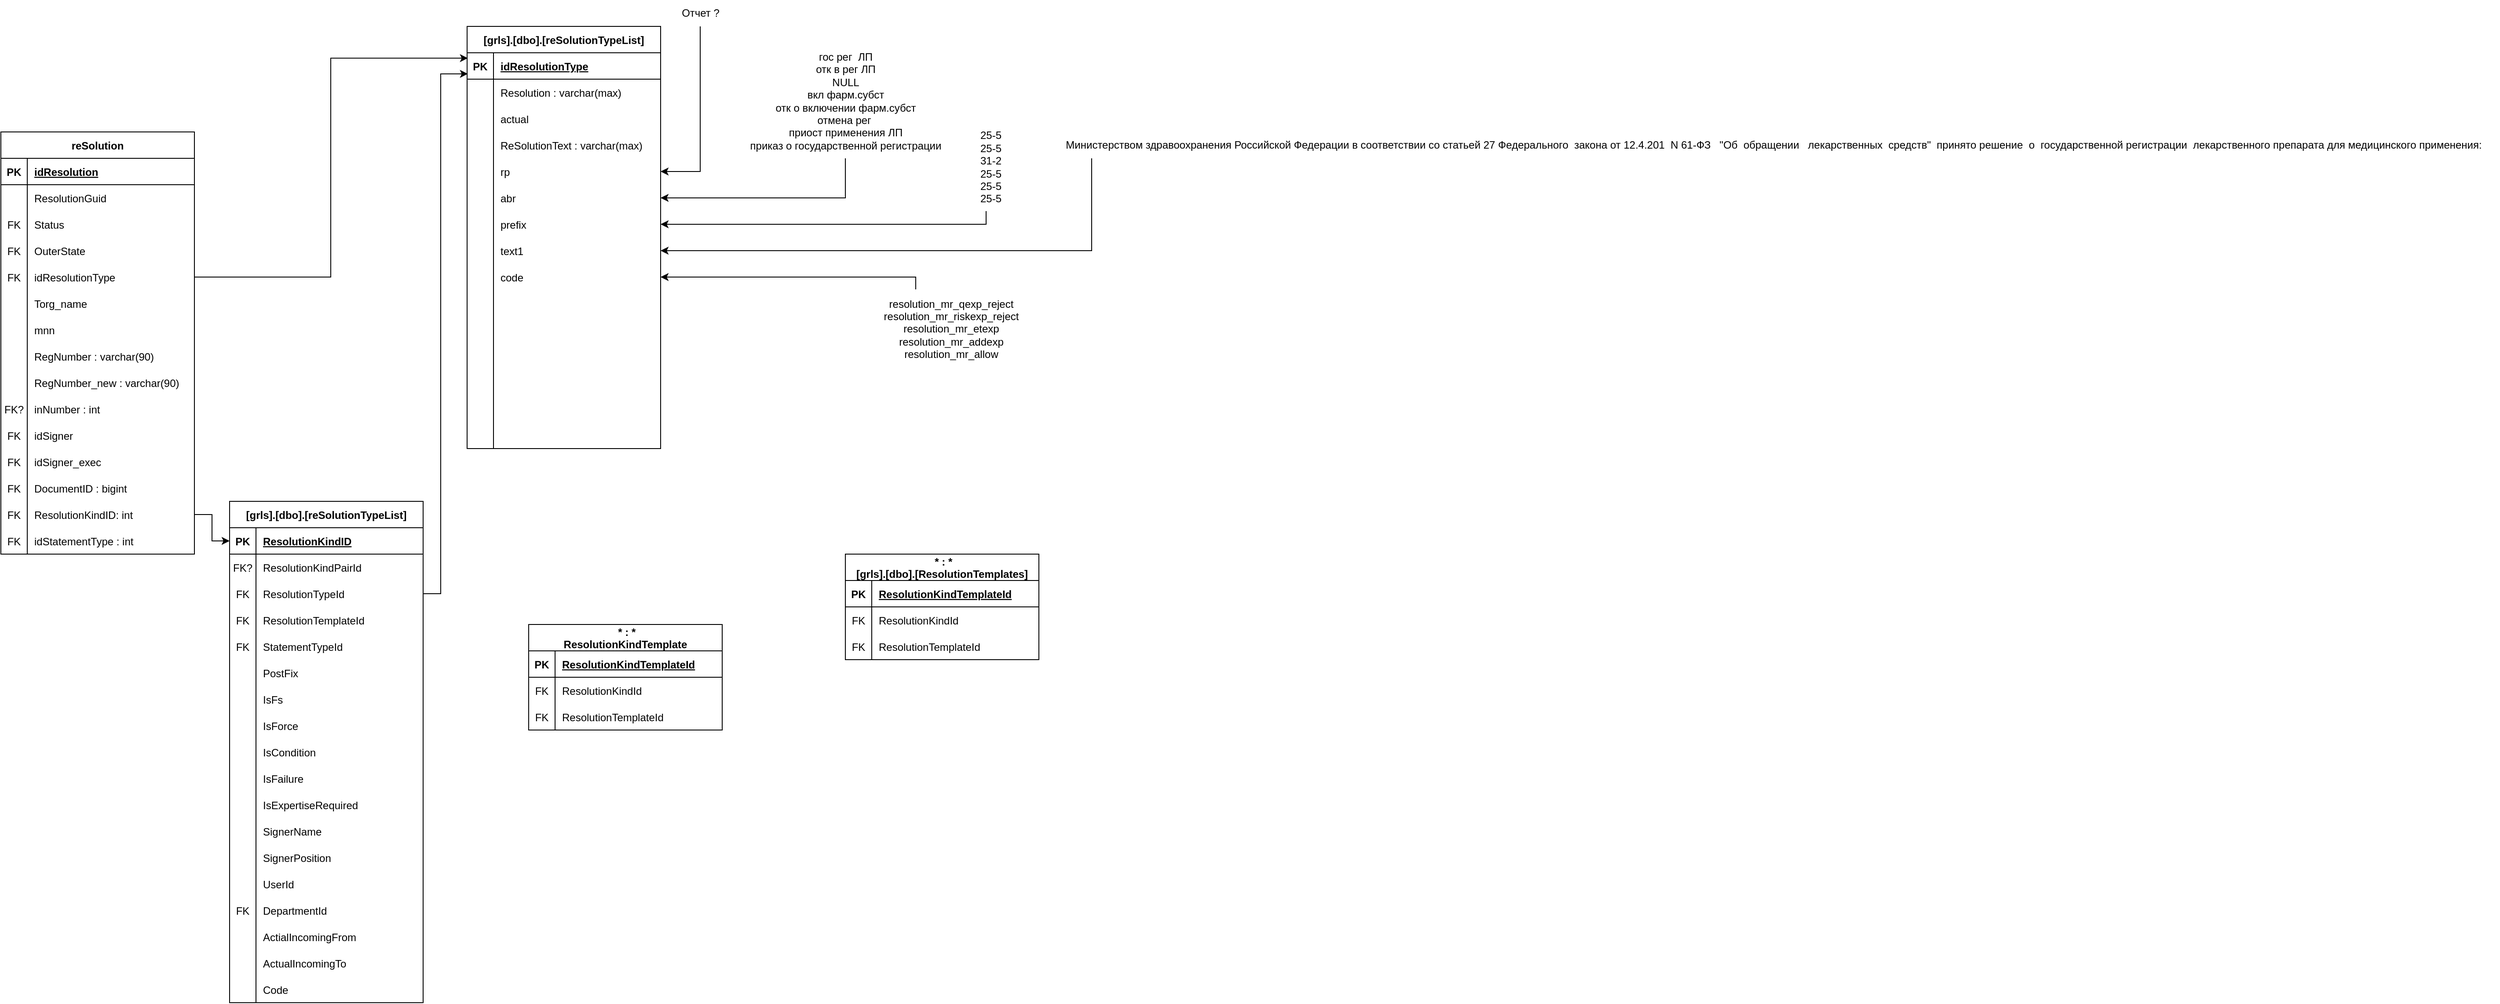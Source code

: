 <mxfile version="20.6.0" type="github">
  <diagram id="jES25nI6x1tEsbas6y1H" name="Страница 1">
    <mxGraphModel dx="599" dy="792" grid="1" gridSize="10" guides="1" tooltips="1" connect="1" arrows="1" fold="1" page="1" pageScale="1" pageWidth="827" pageHeight="1169" math="0" shadow="0">
      <root>
        <mxCell id="0" />
        <mxCell id="1" parent="0" />
        <mxCell id="yxQ8aafldbQSkZm1OKoE-1" value="reSolution" style="shape=table;startSize=30;container=1;collapsible=1;childLayout=tableLayout;fixedRows=1;rowLines=0;fontStyle=1;align=center;resizeLast=1;" vertex="1" parent="1">
          <mxGeometry x="120" y="360" width="220" height="480" as="geometry" />
        </mxCell>
        <mxCell id="yxQ8aafldbQSkZm1OKoE-2" value="" style="shape=tableRow;horizontal=0;startSize=0;swimlaneHead=0;swimlaneBody=0;fillColor=none;collapsible=0;dropTarget=0;points=[[0,0.5],[1,0.5]];portConstraint=eastwest;top=0;left=0;right=0;bottom=1;" vertex="1" parent="yxQ8aafldbQSkZm1OKoE-1">
          <mxGeometry y="30" width="220" height="30" as="geometry" />
        </mxCell>
        <mxCell id="yxQ8aafldbQSkZm1OKoE-3" value="PK" style="shape=partialRectangle;connectable=0;fillColor=none;top=0;left=0;bottom=0;right=0;fontStyle=1;overflow=hidden;" vertex="1" parent="yxQ8aafldbQSkZm1OKoE-2">
          <mxGeometry width="30" height="30" as="geometry">
            <mxRectangle width="30" height="30" as="alternateBounds" />
          </mxGeometry>
        </mxCell>
        <mxCell id="yxQ8aafldbQSkZm1OKoE-4" value="idResolution" style="shape=partialRectangle;connectable=0;fillColor=none;top=0;left=0;bottom=0;right=0;align=left;spacingLeft=6;fontStyle=5;overflow=hidden;" vertex="1" parent="yxQ8aafldbQSkZm1OKoE-2">
          <mxGeometry x="30" width="190" height="30" as="geometry">
            <mxRectangle width="190" height="30" as="alternateBounds" />
          </mxGeometry>
        </mxCell>
        <mxCell id="yxQ8aafldbQSkZm1OKoE-5" value="" style="shape=tableRow;horizontal=0;startSize=0;swimlaneHead=0;swimlaneBody=0;fillColor=none;collapsible=0;dropTarget=0;points=[[0,0.5],[1,0.5]];portConstraint=eastwest;top=0;left=0;right=0;bottom=0;" vertex="1" parent="yxQ8aafldbQSkZm1OKoE-1">
          <mxGeometry y="60" width="220" height="30" as="geometry" />
        </mxCell>
        <mxCell id="yxQ8aafldbQSkZm1OKoE-6" value="" style="shape=partialRectangle;connectable=0;fillColor=none;top=0;left=0;bottom=0;right=0;editable=1;overflow=hidden;" vertex="1" parent="yxQ8aafldbQSkZm1OKoE-5">
          <mxGeometry width="30" height="30" as="geometry">
            <mxRectangle width="30" height="30" as="alternateBounds" />
          </mxGeometry>
        </mxCell>
        <mxCell id="yxQ8aafldbQSkZm1OKoE-7" value="ResolutionGuid" style="shape=partialRectangle;connectable=0;fillColor=none;top=0;left=0;bottom=0;right=0;align=left;spacingLeft=6;overflow=hidden;" vertex="1" parent="yxQ8aafldbQSkZm1OKoE-5">
          <mxGeometry x="30" width="190" height="30" as="geometry">
            <mxRectangle width="190" height="30" as="alternateBounds" />
          </mxGeometry>
        </mxCell>
        <mxCell id="yxQ8aafldbQSkZm1OKoE-8" value="" style="shape=tableRow;horizontal=0;startSize=0;swimlaneHead=0;swimlaneBody=0;fillColor=none;collapsible=0;dropTarget=0;points=[[0,0.5],[1,0.5]];portConstraint=eastwest;top=0;left=0;right=0;bottom=0;" vertex="1" parent="yxQ8aafldbQSkZm1OKoE-1">
          <mxGeometry y="90" width="220" height="30" as="geometry" />
        </mxCell>
        <mxCell id="yxQ8aafldbQSkZm1OKoE-9" value="FK" style="shape=partialRectangle;connectable=0;fillColor=none;top=0;left=0;bottom=0;right=0;editable=1;overflow=hidden;" vertex="1" parent="yxQ8aafldbQSkZm1OKoE-8">
          <mxGeometry width="30" height="30" as="geometry">
            <mxRectangle width="30" height="30" as="alternateBounds" />
          </mxGeometry>
        </mxCell>
        <mxCell id="yxQ8aafldbQSkZm1OKoE-10" value="Status" style="shape=partialRectangle;connectable=0;fillColor=none;top=0;left=0;bottom=0;right=0;align=left;spacingLeft=6;overflow=hidden;" vertex="1" parent="yxQ8aafldbQSkZm1OKoE-8">
          <mxGeometry x="30" width="190" height="30" as="geometry">
            <mxRectangle width="190" height="30" as="alternateBounds" />
          </mxGeometry>
        </mxCell>
        <mxCell id="yxQ8aafldbQSkZm1OKoE-35" value="" style="shape=tableRow;horizontal=0;startSize=0;swimlaneHead=0;swimlaneBody=0;fillColor=none;collapsible=0;dropTarget=0;points=[[0,0.5],[1,0.5]];portConstraint=eastwest;top=0;left=0;right=0;bottom=0;" vertex="1" parent="yxQ8aafldbQSkZm1OKoE-1">
          <mxGeometry y="120" width="220" height="30" as="geometry" />
        </mxCell>
        <mxCell id="yxQ8aafldbQSkZm1OKoE-36" value="FK" style="shape=partialRectangle;connectable=0;fillColor=none;top=0;left=0;bottom=0;right=0;editable=1;overflow=hidden;" vertex="1" parent="yxQ8aafldbQSkZm1OKoE-35">
          <mxGeometry width="30" height="30" as="geometry">
            <mxRectangle width="30" height="30" as="alternateBounds" />
          </mxGeometry>
        </mxCell>
        <mxCell id="yxQ8aafldbQSkZm1OKoE-37" value="OuterState" style="shape=partialRectangle;connectable=0;fillColor=none;top=0;left=0;bottom=0;right=0;align=left;spacingLeft=6;overflow=hidden;" vertex="1" parent="yxQ8aafldbQSkZm1OKoE-35">
          <mxGeometry x="30" width="190" height="30" as="geometry">
            <mxRectangle width="190" height="30" as="alternateBounds" />
          </mxGeometry>
        </mxCell>
        <mxCell id="yxQ8aafldbQSkZm1OKoE-11" value="" style="shape=tableRow;horizontal=0;startSize=0;swimlaneHead=0;swimlaneBody=0;fillColor=none;collapsible=0;dropTarget=0;points=[[0,0.5],[1,0.5]];portConstraint=eastwest;top=0;left=0;right=0;bottom=0;" vertex="1" parent="yxQ8aafldbQSkZm1OKoE-1">
          <mxGeometry y="150" width="220" height="30" as="geometry" />
        </mxCell>
        <mxCell id="yxQ8aafldbQSkZm1OKoE-12" value="FK" style="shape=partialRectangle;connectable=0;fillColor=none;top=0;left=0;bottom=0;right=0;editable=1;overflow=hidden;" vertex="1" parent="yxQ8aafldbQSkZm1OKoE-11">
          <mxGeometry width="30" height="30" as="geometry">
            <mxRectangle width="30" height="30" as="alternateBounds" />
          </mxGeometry>
        </mxCell>
        <mxCell id="yxQ8aafldbQSkZm1OKoE-13" value="idResolutionType" style="shape=partialRectangle;connectable=0;fillColor=none;top=0;left=0;bottom=0;right=0;align=left;spacingLeft=6;overflow=hidden;" vertex="1" parent="yxQ8aafldbQSkZm1OKoE-11">
          <mxGeometry x="30" width="190" height="30" as="geometry">
            <mxRectangle width="190" height="30" as="alternateBounds" />
          </mxGeometry>
        </mxCell>
        <mxCell id="yxQ8aafldbQSkZm1OKoE-29" value="" style="shape=tableRow;horizontal=0;startSize=0;swimlaneHead=0;swimlaneBody=0;fillColor=none;collapsible=0;dropTarget=0;points=[[0,0.5],[1,0.5]];portConstraint=eastwest;top=0;left=0;right=0;bottom=0;" vertex="1" parent="yxQ8aafldbQSkZm1OKoE-1">
          <mxGeometry y="180" width="220" height="30" as="geometry" />
        </mxCell>
        <mxCell id="yxQ8aafldbQSkZm1OKoE-30" value="" style="shape=partialRectangle;connectable=0;fillColor=none;top=0;left=0;bottom=0;right=0;editable=1;overflow=hidden;" vertex="1" parent="yxQ8aafldbQSkZm1OKoE-29">
          <mxGeometry width="30" height="30" as="geometry">
            <mxRectangle width="30" height="30" as="alternateBounds" />
          </mxGeometry>
        </mxCell>
        <mxCell id="yxQ8aafldbQSkZm1OKoE-31" value="Torg_name    " style="shape=partialRectangle;connectable=0;fillColor=none;top=0;left=0;bottom=0;right=0;align=left;spacingLeft=6;overflow=hidden;" vertex="1" parent="yxQ8aafldbQSkZm1OKoE-29">
          <mxGeometry x="30" width="190" height="30" as="geometry">
            <mxRectangle width="190" height="30" as="alternateBounds" />
          </mxGeometry>
        </mxCell>
        <mxCell id="yxQ8aafldbQSkZm1OKoE-32" value="" style="shape=tableRow;horizontal=0;startSize=0;swimlaneHead=0;swimlaneBody=0;fillColor=none;collapsible=0;dropTarget=0;points=[[0,0.5],[1,0.5]];portConstraint=eastwest;top=0;left=0;right=0;bottom=0;" vertex="1" parent="yxQ8aafldbQSkZm1OKoE-1">
          <mxGeometry y="210" width="220" height="30" as="geometry" />
        </mxCell>
        <mxCell id="yxQ8aafldbQSkZm1OKoE-33" value="" style="shape=partialRectangle;connectable=0;fillColor=none;top=0;left=0;bottom=0;right=0;editable=1;overflow=hidden;" vertex="1" parent="yxQ8aafldbQSkZm1OKoE-32">
          <mxGeometry width="30" height="30" as="geometry">
            <mxRectangle width="30" height="30" as="alternateBounds" />
          </mxGeometry>
        </mxCell>
        <mxCell id="yxQ8aafldbQSkZm1OKoE-34" value="mnn" style="shape=partialRectangle;connectable=0;fillColor=none;top=0;left=0;bottom=0;right=0;align=left;spacingLeft=6;overflow=hidden;" vertex="1" parent="yxQ8aafldbQSkZm1OKoE-32">
          <mxGeometry x="30" width="190" height="30" as="geometry">
            <mxRectangle width="190" height="30" as="alternateBounds" />
          </mxGeometry>
        </mxCell>
        <mxCell id="yxQ8aafldbQSkZm1OKoE-20" value="" style="shape=tableRow;horizontal=0;startSize=0;swimlaneHead=0;swimlaneBody=0;fillColor=none;collapsible=0;dropTarget=0;points=[[0,0.5],[1,0.5]];portConstraint=eastwest;top=0;left=0;right=0;bottom=0;" vertex="1" parent="yxQ8aafldbQSkZm1OKoE-1">
          <mxGeometry y="240" width="220" height="30" as="geometry" />
        </mxCell>
        <mxCell id="yxQ8aafldbQSkZm1OKoE-21" value="" style="shape=partialRectangle;connectable=0;fillColor=none;top=0;left=0;bottom=0;right=0;editable=1;overflow=hidden;" vertex="1" parent="yxQ8aafldbQSkZm1OKoE-20">
          <mxGeometry width="30" height="30" as="geometry">
            <mxRectangle width="30" height="30" as="alternateBounds" />
          </mxGeometry>
        </mxCell>
        <mxCell id="yxQ8aafldbQSkZm1OKoE-22" value="RegNumber : varchar(90)" style="shape=partialRectangle;connectable=0;fillColor=none;top=0;left=0;bottom=0;right=0;align=left;spacingLeft=6;overflow=hidden;" vertex="1" parent="yxQ8aafldbQSkZm1OKoE-20">
          <mxGeometry x="30" width="190" height="30" as="geometry">
            <mxRectangle width="190" height="30" as="alternateBounds" />
          </mxGeometry>
        </mxCell>
        <mxCell id="yxQ8aafldbQSkZm1OKoE-41" value="" style="shape=tableRow;horizontal=0;startSize=0;swimlaneHead=0;swimlaneBody=0;fillColor=none;collapsible=0;dropTarget=0;points=[[0,0.5],[1,0.5]];portConstraint=eastwest;top=0;left=0;right=0;bottom=0;" vertex="1" parent="yxQ8aafldbQSkZm1OKoE-1">
          <mxGeometry y="270" width="220" height="30" as="geometry" />
        </mxCell>
        <mxCell id="yxQ8aafldbQSkZm1OKoE-42" value="" style="shape=partialRectangle;connectable=0;fillColor=none;top=0;left=0;bottom=0;right=0;editable=1;overflow=hidden;" vertex="1" parent="yxQ8aafldbQSkZm1OKoE-41">
          <mxGeometry width="30" height="30" as="geometry">
            <mxRectangle width="30" height="30" as="alternateBounds" />
          </mxGeometry>
        </mxCell>
        <mxCell id="yxQ8aafldbQSkZm1OKoE-43" value="RegNumber_new : varchar(90)" style="shape=partialRectangle;connectable=0;fillColor=none;top=0;left=0;bottom=0;right=0;align=left;spacingLeft=6;overflow=hidden;" vertex="1" parent="yxQ8aafldbQSkZm1OKoE-41">
          <mxGeometry x="30" width="190" height="30" as="geometry">
            <mxRectangle width="190" height="30" as="alternateBounds" />
          </mxGeometry>
        </mxCell>
        <mxCell id="yxQ8aafldbQSkZm1OKoE-26" value="" style="shape=tableRow;horizontal=0;startSize=0;swimlaneHead=0;swimlaneBody=0;fillColor=none;collapsible=0;dropTarget=0;points=[[0,0.5],[1,0.5]];portConstraint=eastwest;top=0;left=0;right=0;bottom=0;" vertex="1" parent="yxQ8aafldbQSkZm1OKoE-1">
          <mxGeometry y="300" width="220" height="30" as="geometry" />
        </mxCell>
        <mxCell id="yxQ8aafldbQSkZm1OKoE-27" value="FK?" style="shape=partialRectangle;connectable=0;fillColor=none;top=0;left=0;bottom=0;right=0;editable=1;overflow=hidden;" vertex="1" parent="yxQ8aafldbQSkZm1OKoE-26">
          <mxGeometry width="30" height="30" as="geometry">
            <mxRectangle width="30" height="30" as="alternateBounds" />
          </mxGeometry>
        </mxCell>
        <mxCell id="yxQ8aafldbQSkZm1OKoE-28" value="inNumber : int" style="shape=partialRectangle;connectable=0;fillColor=none;top=0;left=0;bottom=0;right=0;align=left;spacingLeft=6;overflow=hidden;" vertex="1" parent="yxQ8aafldbQSkZm1OKoE-26">
          <mxGeometry x="30" width="190" height="30" as="geometry">
            <mxRectangle width="190" height="30" as="alternateBounds" />
          </mxGeometry>
        </mxCell>
        <mxCell id="yxQ8aafldbQSkZm1OKoE-23" value="" style="shape=tableRow;horizontal=0;startSize=0;swimlaneHead=0;swimlaneBody=0;fillColor=none;collapsible=0;dropTarget=0;points=[[0,0.5],[1,0.5]];portConstraint=eastwest;top=0;left=0;right=0;bottom=0;" vertex="1" parent="yxQ8aafldbQSkZm1OKoE-1">
          <mxGeometry y="330" width="220" height="30" as="geometry" />
        </mxCell>
        <mxCell id="yxQ8aafldbQSkZm1OKoE-24" value="FK" style="shape=partialRectangle;connectable=0;fillColor=none;top=0;left=0;bottom=0;right=0;editable=1;overflow=hidden;" vertex="1" parent="yxQ8aafldbQSkZm1OKoE-23">
          <mxGeometry width="30" height="30" as="geometry">
            <mxRectangle width="30" height="30" as="alternateBounds" />
          </mxGeometry>
        </mxCell>
        <mxCell id="yxQ8aafldbQSkZm1OKoE-25" value="idSigner" style="shape=partialRectangle;connectable=0;fillColor=none;top=0;left=0;bottom=0;right=0;align=left;spacingLeft=6;overflow=hidden;" vertex="1" parent="yxQ8aafldbQSkZm1OKoE-23">
          <mxGeometry x="30" width="190" height="30" as="geometry">
            <mxRectangle width="190" height="30" as="alternateBounds" />
          </mxGeometry>
        </mxCell>
        <mxCell id="yxQ8aafldbQSkZm1OKoE-14" value="" style="shape=tableRow;horizontal=0;startSize=0;swimlaneHead=0;swimlaneBody=0;fillColor=none;collapsible=0;dropTarget=0;points=[[0,0.5],[1,0.5]];portConstraint=eastwest;top=0;left=0;right=0;bottom=0;" vertex="1" parent="yxQ8aafldbQSkZm1OKoE-1">
          <mxGeometry y="360" width="220" height="30" as="geometry" />
        </mxCell>
        <mxCell id="yxQ8aafldbQSkZm1OKoE-15" value="FK" style="shape=partialRectangle;connectable=0;fillColor=none;top=0;left=0;bottom=0;right=0;editable=1;overflow=hidden;" vertex="1" parent="yxQ8aafldbQSkZm1OKoE-14">
          <mxGeometry width="30" height="30" as="geometry">
            <mxRectangle width="30" height="30" as="alternateBounds" />
          </mxGeometry>
        </mxCell>
        <mxCell id="yxQ8aafldbQSkZm1OKoE-16" value="idSigner_exec" style="shape=partialRectangle;connectable=0;fillColor=none;top=0;left=0;bottom=0;right=0;align=left;spacingLeft=6;overflow=hidden;" vertex="1" parent="yxQ8aafldbQSkZm1OKoE-14">
          <mxGeometry x="30" width="190" height="30" as="geometry">
            <mxRectangle width="190" height="30" as="alternateBounds" />
          </mxGeometry>
        </mxCell>
        <mxCell id="yxQ8aafldbQSkZm1OKoE-47" value="" style="shape=tableRow;horizontal=0;startSize=0;swimlaneHead=0;swimlaneBody=0;fillColor=none;collapsible=0;dropTarget=0;points=[[0,0.5],[1,0.5]];portConstraint=eastwest;top=0;left=0;right=0;bottom=0;" vertex="1" parent="yxQ8aafldbQSkZm1OKoE-1">
          <mxGeometry y="390" width="220" height="30" as="geometry" />
        </mxCell>
        <mxCell id="yxQ8aafldbQSkZm1OKoE-48" value="FK" style="shape=partialRectangle;connectable=0;fillColor=none;top=0;left=0;bottom=0;right=0;editable=1;overflow=hidden;" vertex="1" parent="yxQ8aafldbQSkZm1OKoE-47">
          <mxGeometry width="30" height="30" as="geometry">
            <mxRectangle width="30" height="30" as="alternateBounds" />
          </mxGeometry>
        </mxCell>
        <mxCell id="yxQ8aafldbQSkZm1OKoE-49" value="DocumentID : bigint" style="shape=partialRectangle;connectable=0;fillColor=none;top=0;left=0;bottom=0;right=0;align=left;spacingLeft=6;overflow=hidden;" vertex="1" parent="yxQ8aafldbQSkZm1OKoE-47">
          <mxGeometry x="30" width="190" height="30" as="geometry">
            <mxRectangle width="190" height="30" as="alternateBounds" />
          </mxGeometry>
        </mxCell>
        <mxCell id="yxQ8aafldbQSkZm1OKoE-44" value="" style="shape=tableRow;horizontal=0;startSize=0;swimlaneHead=0;swimlaneBody=0;fillColor=none;collapsible=0;dropTarget=0;points=[[0,0.5],[1,0.5]];portConstraint=eastwest;top=0;left=0;right=0;bottom=0;" vertex="1" parent="yxQ8aafldbQSkZm1OKoE-1">
          <mxGeometry y="420" width="220" height="30" as="geometry" />
        </mxCell>
        <mxCell id="yxQ8aafldbQSkZm1OKoE-45" value="FK" style="shape=partialRectangle;connectable=0;fillColor=none;top=0;left=0;bottom=0;right=0;editable=1;overflow=hidden;" vertex="1" parent="yxQ8aafldbQSkZm1OKoE-44">
          <mxGeometry width="30" height="30" as="geometry">
            <mxRectangle width="30" height="30" as="alternateBounds" />
          </mxGeometry>
        </mxCell>
        <mxCell id="yxQ8aafldbQSkZm1OKoE-46" value="ResolutionKindID: int" style="shape=partialRectangle;connectable=0;fillColor=none;top=0;left=0;bottom=0;right=0;align=left;spacingLeft=6;overflow=hidden;" vertex="1" parent="yxQ8aafldbQSkZm1OKoE-44">
          <mxGeometry x="30" width="190" height="30" as="geometry">
            <mxRectangle width="190" height="30" as="alternateBounds" />
          </mxGeometry>
        </mxCell>
        <mxCell id="yxQ8aafldbQSkZm1OKoE-38" value="" style="shape=tableRow;horizontal=0;startSize=0;swimlaneHead=0;swimlaneBody=0;fillColor=none;collapsible=0;dropTarget=0;points=[[0,0.5],[1,0.5]];portConstraint=eastwest;top=0;left=0;right=0;bottom=0;" vertex="1" parent="yxQ8aafldbQSkZm1OKoE-1">
          <mxGeometry y="450" width="220" height="30" as="geometry" />
        </mxCell>
        <mxCell id="yxQ8aafldbQSkZm1OKoE-39" value="FK" style="shape=partialRectangle;connectable=0;fillColor=none;top=0;left=0;bottom=0;right=0;editable=1;overflow=hidden;" vertex="1" parent="yxQ8aafldbQSkZm1OKoE-38">
          <mxGeometry width="30" height="30" as="geometry">
            <mxRectangle width="30" height="30" as="alternateBounds" />
          </mxGeometry>
        </mxCell>
        <mxCell id="yxQ8aafldbQSkZm1OKoE-40" value="idStatementType : int" style="shape=partialRectangle;connectable=0;fillColor=none;top=0;left=0;bottom=0;right=0;align=left;spacingLeft=6;overflow=hidden;" vertex="1" parent="yxQ8aafldbQSkZm1OKoE-38">
          <mxGeometry x="30" width="190" height="30" as="geometry">
            <mxRectangle width="190" height="30" as="alternateBounds" />
          </mxGeometry>
        </mxCell>
        <mxCell id="yxQ8aafldbQSkZm1OKoE-50" value="[grls].[dbo].[reSolutionTypeList]" style="shape=table;startSize=30;container=1;collapsible=1;childLayout=tableLayout;fixedRows=1;rowLines=0;fontStyle=1;align=center;resizeLast=1;" vertex="1" parent="1">
          <mxGeometry x="650" y="240" width="220" height="480" as="geometry" />
        </mxCell>
        <mxCell id="yxQ8aafldbQSkZm1OKoE-51" value="" style="shape=tableRow;horizontal=0;startSize=0;swimlaneHead=0;swimlaneBody=0;fillColor=none;collapsible=0;dropTarget=0;points=[[0,0.5],[1,0.5]];portConstraint=eastwest;top=0;left=0;right=0;bottom=1;" vertex="1" parent="yxQ8aafldbQSkZm1OKoE-50">
          <mxGeometry y="30" width="220" height="30" as="geometry" />
        </mxCell>
        <mxCell id="yxQ8aafldbQSkZm1OKoE-52" value="PK" style="shape=partialRectangle;connectable=0;fillColor=none;top=0;left=0;bottom=0;right=0;fontStyle=1;overflow=hidden;" vertex="1" parent="yxQ8aafldbQSkZm1OKoE-51">
          <mxGeometry width="30" height="30" as="geometry">
            <mxRectangle width="30" height="30" as="alternateBounds" />
          </mxGeometry>
        </mxCell>
        <mxCell id="yxQ8aafldbQSkZm1OKoE-53" value="idResolutionType" style="shape=partialRectangle;connectable=0;fillColor=none;top=0;left=0;bottom=0;right=0;align=left;spacingLeft=6;fontStyle=5;overflow=hidden;" vertex="1" parent="yxQ8aafldbQSkZm1OKoE-51">
          <mxGeometry x="30" width="190" height="30" as="geometry">
            <mxRectangle width="190" height="30" as="alternateBounds" />
          </mxGeometry>
        </mxCell>
        <mxCell id="yxQ8aafldbQSkZm1OKoE-54" value="" style="shape=tableRow;horizontal=0;startSize=0;swimlaneHead=0;swimlaneBody=0;fillColor=none;collapsible=0;dropTarget=0;points=[[0,0.5],[1,0.5]];portConstraint=eastwest;top=0;left=0;right=0;bottom=0;" vertex="1" parent="yxQ8aafldbQSkZm1OKoE-50">
          <mxGeometry y="60" width="220" height="30" as="geometry" />
        </mxCell>
        <mxCell id="yxQ8aafldbQSkZm1OKoE-55" value="" style="shape=partialRectangle;connectable=0;fillColor=none;top=0;left=0;bottom=0;right=0;editable=1;overflow=hidden;" vertex="1" parent="yxQ8aafldbQSkZm1OKoE-54">
          <mxGeometry width="30" height="30" as="geometry">
            <mxRectangle width="30" height="30" as="alternateBounds" />
          </mxGeometry>
        </mxCell>
        <mxCell id="yxQ8aafldbQSkZm1OKoE-56" value="Resolution : varchar(max)" style="shape=partialRectangle;connectable=0;fillColor=none;top=0;left=0;bottom=0;right=0;align=left;spacingLeft=6;overflow=hidden;" vertex="1" parent="yxQ8aafldbQSkZm1OKoE-54">
          <mxGeometry x="30" width="190" height="30" as="geometry">
            <mxRectangle width="190" height="30" as="alternateBounds" />
          </mxGeometry>
        </mxCell>
        <mxCell id="yxQ8aafldbQSkZm1OKoE-66" value="" style="shape=tableRow;horizontal=0;startSize=0;swimlaneHead=0;swimlaneBody=0;fillColor=none;collapsible=0;dropTarget=0;points=[[0,0.5],[1,0.5]];portConstraint=eastwest;top=0;left=0;right=0;bottom=0;" vertex="1" parent="yxQ8aafldbQSkZm1OKoE-50">
          <mxGeometry y="90" width="220" height="30" as="geometry" />
        </mxCell>
        <mxCell id="yxQ8aafldbQSkZm1OKoE-67" value="" style="shape=partialRectangle;connectable=0;fillColor=none;top=0;left=0;bottom=0;right=0;editable=1;overflow=hidden;" vertex="1" parent="yxQ8aafldbQSkZm1OKoE-66">
          <mxGeometry width="30" height="30" as="geometry">
            <mxRectangle width="30" height="30" as="alternateBounds" />
          </mxGeometry>
        </mxCell>
        <mxCell id="yxQ8aafldbQSkZm1OKoE-68" value="actual" style="shape=partialRectangle;connectable=0;fillColor=none;top=0;left=0;bottom=0;right=0;align=left;spacingLeft=6;overflow=hidden;" vertex="1" parent="yxQ8aafldbQSkZm1OKoE-66">
          <mxGeometry x="30" width="190" height="30" as="geometry">
            <mxRectangle width="190" height="30" as="alternateBounds" />
          </mxGeometry>
        </mxCell>
        <mxCell id="yxQ8aafldbQSkZm1OKoE-69" value="" style="shape=tableRow;horizontal=0;startSize=0;swimlaneHead=0;swimlaneBody=0;fillColor=none;collapsible=0;dropTarget=0;points=[[0,0.5],[1,0.5]];portConstraint=eastwest;top=0;left=0;right=0;bottom=0;" vertex="1" parent="yxQ8aafldbQSkZm1OKoE-50">
          <mxGeometry y="120" width="220" height="30" as="geometry" />
        </mxCell>
        <mxCell id="yxQ8aafldbQSkZm1OKoE-70" value="" style="shape=partialRectangle;connectable=0;fillColor=none;top=0;left=0;bottom=0;right=0;editable=1;overflow=hidden;" vertex="1" parent="yxQ8aafldbQSkZm1OKoE-69">
          <mxGeometry width="30" height="30" as="geometry">
            <mxRectangle width="30" height="30" as="alternateBounds" />
          </mxGeometry>
        </mxCell>
        <mxCell id="yxQ8aafldbQSkZm1OKoE-71" value="ReSolutionText : varchar(max)" style="shape=partialRectangle;connectable=0;fillColor=none;top=0;left=0;bottom=0;right=0;align=left;spacingLeft=6;overflow=hidden;" vertex="1" parent="yxQ8aafldbQSkZm1OKoE-69">
          <mxGeometry x="30" width="190" height="30" as="geometry">
            <mxRectangle width="190" height="30" as="alternateBounds" />
          </mxGeometry>
        </mxCell>
        <mxCell id="yxQ8aafldbQSkZm1OKoE-57" value="" style="shape=tableRow;horizontal=0;startSize=0;swimlaneHead=0;swimlaneBody=0;fillColor=none;collapsible=0;dropTarget=0;points=[[0,0.5],[1,0.5]];portConstraint=eastwest;top=0;left=0;right=0;bottom=0;" vertex="1" parent="yxQ8aafldbQSkZm1OKoE-50">
          <mxGeometry y="150" width="220" height="30" as="geometry" />
        </mxCell>
        <mxCell id="yxQ8aafldbQSkZm1OKoE-58" value="" style="shape=partialRectangle;connectable=0;fillColor=none;top=0;left=0;bottom=0;right=0;editable=1;overflow=hidden;" vertex="1" parent="yxQ8aafldbQSkZm1OKoE-57">
          <mxGeometry width="30" height="30" as="geometry">
            <mxRectangle width="30" height="30" as="alternateBounds" />
          </mxGeometry>
        </mxCell>
        <mxCell id="yxQ8aafldbQSkZm1OKoE-59" value="rp" style="shape=partialRectangle;connectable=0;fillColor=none;top=0;left=0;bottom=0;right=0;align=left;spacingLeft=6;overflow=hidden;" vertex="1" parent="yxQ8aafldbQSkZm1OKoE-57">
          <mxGeometry x="30" width="190" height="30" as="geometry">
            <mxRectangle width="190" height="30" as="alternateBounds" />
          </mxGeometry>
        </mxCell>
        <mxCell id="yxQ8aafldbQSkZm1OKoE-60" value="" style="shape=tableRow;horizontal=0;startSize=0;swimlaneHead=0;swimlaneBody=0;fillColor=none;collapsible=0;dropTarget=0;points=[[0,0.5],[1,0.5]];portConstraint=eastwest;top=0;left=0;right=0;bottom=0;" vertex="1" parent="yxQ8aafldbQSkZm1OKoE-50">
          <mxGeometry y="180" width="220" height="30" as="geometry" />
        </mxCell>
        <mxCell id="yxQ8aafldbQSkZm1OKoE-61" value="" style="shape=partialRectangle;connectable=0;fillColor=none;top=0;left=0;bottom=0;right=0;editable=1;overflow=hidden;" vertex="1" parent="yxQ8aafldbQSkZm1OKoE-60">
          <mxGeometry width="30" height="30" as="geometry">
            <mxRectangle width="30" height="30" as="alternateBounds" />
          </mxGeometry>
        </mxCell>
        <mxCell id="yxQ8aafldbQSkZm1OKoE-62" value="abr" style="shape=partialRectangle;connectable=0;fillColor=none;top=0;left=0;bottom=0;right=0;align=left;spacingLeft=6;overflow=hidden;" vertex="1" parent="yxQ8aafldbQSkZm1OKoE-60">
          <mxGeometry x="30" width="190" height="30" as="geometry">
            <mxRectangle width="190" height="30" as="alternateBounds" />
          </mxGeometry>
        </mxCell>
        <mxCell id="yxQ8aafldbQSkZm1OKoE-63" value="" style="shape=tableRow;horizontal=0;startSize=0;swimlaneHead=0;swimlaneBody=0;fillColor=none;collapsible=0;dropTarget=0;points=[[0,0.5],[1,0.5]];portConstraint=eastwest;top=0;left=0;right=0;bottom=0;" vertex="1" parent="yxQ8aafldbQSkZm1OKoE-50">
          <mxGeometry y="210" width="220" height="30" as="geometry" />
        </mxCell>
        <mxCell id="yxQ8aafldbQSkZm1OKoE-64" value="" style="shape=partialRectangle;connectable=0;fillColor=none;top=0;left=0;bottom=0;right=0;editable=1;overflow=hidden;" vertex="1" parent="yxQ8aafldbQSkZm1OKoE-63">
          <mxGeometry width="30" height="30" as="geometry">
            <mxRectangle width="30" height="30" as="alternateBounds" />
          </mxGeometry>
        </mxCell>
        <mxCell id="yxQ8aafldbQSkZm1OKoE-65" value="prefix" style="shape=partialRectangle;connectable=0;fillColor=none;top=0;left=0;bottom=0;right=0;align=left;spacingLeft=6;overflow=hidden;" vertex="1" parent="yxQ8aafldbQSkZm1OKoE-63">
          <mxGeometry x="30" width="190" height="30" as="geometry">
            <mxRectangle width="190" height="30" as="alternateBounds" />
          </mxGeometry>
        </mxCell>
        <mxCell id="yxQ8aafldbQSkZm1OKoE-72" value="" style="shape=tableRow;horizontal=0;startSize=0;swimlaneHead=0;swimlaneBody=0;fillColor=none;collapsible=0;dropTarget=0;points=[[0,0.5],[1,0.5]];portConstraint=eastwest;top=0;left=0;right=0;bottom=0;" vertex="1" parent="yxQ8aafldbQSkZm1OKoE-50">
          <mxGeometry y="240" width="220" height="30" as="geometry" />
        </mxCell>
        <mxCell id="yxQ8aafldbQSkZm1OKoE-73" value="" style="shape=partialRectangle;connectable=0;fillColor=none;top=0;left=0;bottom=0;right=0;editable=1;overflow=hidden;" vertex="1" parent="yxQ8aafldbQSkZm1OKoE-72">
          <mxGeometry width="30" height="30" as="geometry">
            <mxRectangle width="30" height="30" as="alternateBounds" />
          </mxGeometry>
        </mxCell>
        <mxCell id="yxQ8aafldbQSkZm1OKoE-74" value="text1" style="shape=partialRectangle;connectable=0;fillColor=none;top=0;left=0;bottom=0;right=0;align=left;spacingLeft=6;overflow=hidden;" vertex="1" parent="yxQ8aafldbQSkZm1OKoE-72">
          <mxGeometry x="30" width="190" height="30" as="geometry">
            <mxRectangle width="190" height="30" as="alternateBounds" />
          </mxGeometry>
        </mxCell>
        <mxCell id="yxQ8aafldbQSkZm1OKoE-75" value="" style="shape=tableRow;horizontal=0;startSize=0;swimlaneHead=0;swimlaneBody=0;fillColor=none;collapsible=0;dropTarget=0;points=[[0,0.5],[1,0.5]];portConstraint=eastwest;top=0;left=0;right=0;bottom=0;" vertex="1" parent="yxQ8aafldbQSkZm1OKoE-50">
          <mxGeometry y="270" width="220" height="30" as="geometry" />
        </mxCell>
        <mxCell id="yxQ8aafldbQSkZm1OKoE-76" value="" style="shape=partialRectangle;connectable=0;fillColor=none;top=0;left=0;bottom=0;right=0;editable=1;overflow=hidden;" vertex="1" parent="yxQ8aafldbQSkZm1OKoE-75">
          <mxGeometry width="30" height="30" as="geometry">
            <mxRectangle width="30" height="30" as="alternateBounds" />
          </mxGeometry>
        </mxCell>
        <mxCell id="yxQ8aafldbQSkZm1OKoE-77" value="code" style="shape=partialRectangle;connectable=0;fillColor=none;top=0;left=0;bottom=0;right=0;align=left;spacingLeft=6;overflow=hidden;" vertex="1" parent="yxQ8aafldbQSkZm1OKoE-75">
          <mxGeometry x="30" width="190" height="30" as="geometry">
            <mxRectangle width="190" height="30" as="alternateBounds" />
          </mxGeometry>
        </mxCell>
        <mxCell id="yxQ8aafldbQSkZm1OKoE-78" value="" style="shape=tableRow;horizontal=0;startSize=0;swimlaneHead=0;swimlaneBody=0;fillColor=none;collapsible=0;dropTarget=0;points=[[0,0.5],[1,0.5]];portConstraint=eastwest;top=0;left=0;right=0;bottom=0;" vertex="1" parent="yxQ8aafldbQSkZm1OKoE-50">
          <mxGeometry y="300" width="220" height="30" as="geometry" />
        </mxCell>
        <mxCell id="yxQ8aafldbQSkZm1OKoE-79" value="" style="shape=partialRectangle;connectable=0;fillColor=none;top=0;left=0;bottom=0;right=0;editable=1;overflow=hidden;" vertex="1" parent="yxQ8aafldbQSkZm1OKoE-78">
          <mxGeometry width="30" height="30" as="geometry">
            <mxRectangle width="30" height="30" as="alternateBounds" />
          </mxGeometry>
        </mxCell>
        <mxCell id="yxQ8aafldbQSkZm1OKoE-80" value="" style="shape=partialRectangle;connectable=0;fillColor=none;top=0;left=0;bottom=0;right=0;align=left;spacingLeft=6;overflow=hidden;" vertex="1" parent="yxQ8aafldbQSkZm1OKoE-78">
          <mxGeometry x="30" width="190" height="30" as="geometry">
            <mxRectangle width="190" height="30" as="alternateBounds" />
          </mxGeometry>
        </mxCell>
        <mxCell id="yxQ8aafldbQSkZm1OKoE-81" value="" style="shape=tableRow;horizontal=0;startSize=0;swimlaneHead=0;swimlaneBody=0;fillColor=none;collapsible=0;dropTarget=0;points=[[0,0.5],[1,0.5]];portConstraint=eastwest;top=0;left=0;right=0;bottom=0;" vertex="1" parent="yxQ8aafldbQSkZm1OKoE-50">
          <mxGeometry y="330" width="220" height="30" as="geometry" />
        </mxCell>
        <mxCell id="yxQ8aafldbQSkZm1OKoE-82" value="" style="shape=partialRectangle;connectable=0;fillColor=none;top=0;left=0;bottom=0;right=0;editable=1;overflow=hidden;" vertex="1" parent="yxQ8aafldbQSkZm1OKoE-81">
          <mxGeometry width="30" height="30" as="geometry">
            <mxRectangle width="30" height="30" as="alternateBounds" />
          </mxGeometry>
        </mxCell>
        <mxCell id="yxQ8aafldbQSkZm1OKoE-83" value="" style="shape=partialRectangle;connectable=0;fillColor=none;top=0;left=0;bottom=0;right=0;align=left;spacingLeft=6;overflow=hidden;" vertex="1" parent="yxQ8aafldbQSkZm1OKoE-81">
          <mxGeometry x="30" width="190" height="30" as="geometry">
            <mxRectangle width="190" height="30" as="alternateBounds" />
          </mxGeometry>
        </mxCell>
        <mxCell id="yxQ8aafldbQSkZm1OKoE-84" value="" style="shape=tableRow;horizontal=0;startSize=0;swimlaneHead=0;swimlaneBody=0;fillColor=none;collapsible=0;dropTarget=0;points=[[0,0.5],[1,0.5]];portConstraint=eastwest;top=0;left=0;right=0;bottom=0;" vertex="1" parent="yxQ8aafldbQSkZm1OKoE-50">
          <mxGeometry y="360" width="220" height="30" as="geometry" />
        </mxCell>
        <mxCell id="yxQ8aafldbQSkZm1OKoE-85" value="" style="shape=partialRectangle;connectable=0;fillColor=none;top=0;left=0;bottom=0;right=0;editable=1;overflow=hidden;" vertex="1" parent="yxQ8aafldbQSkZm1OKoE-84">
          <mxGeometry width="30" height="30" as="geometry">
            <mxRectangle width="30" height="30" as="alternateBounds" />
          </mxGeometry>
        </mxCell>
        <mxCell id="yxQ8aafldbQSkZm1OKoE-86" value="" style="shape=partialRectangle;connectable=0;fillColor=none;top=0;left=0;bottom=0;right=0;align=left;spacingLeft=6;overflow=hidden;" vertex="1" parent="yxQ8aafldbQSkZm1OKoE-84">
          <mxGeometry x="30" width="190" height="30" as="geometry">
            <mxRectangle width="190" height="30" as="alternateBounds" />
          </mxGeometry>
        </mxCell>
        <mxCell id="yxQ8aafldbQSkZm1OKoE-87" value="" style="shape=tableRow;horizontal=0;startSize=0;swimlaneHead=0;swimlaneBody=0;fillColor=none;collapsible=0;dropTarget=0;points=[[0,0.5],[1,0.5]];portConstraint=eastwest;top=0;left=0;right=0;bottom=0;" vertex="1" parent="yxQ8aafldbQSkZm1OKoE-50">
          <mxGeometry y="390" width="220" height="30" as="geometry" />
        </mxCell>
        <mxCell id="yxQ8aafldbQSkZm1OKoE-88" value="" style="shape=partialRectangle;connectable=0;fillColor=none;top=0;left=0;bottom=0;right=0;editable=1;overflow=hidden;" vertex="1" parent="yxQ8aafldbQSkZm1OKoE-87">
          <mxGeometry width="30" height="30" as="geometry">
            <mxRectangle width="30" height="30" as="alternateBounds" />
          </mxGeometry>
        </mxCell>
        <mxCell id="yxQ8aafldbQSkZm1OKoE-89" value="" style="shape=partialRectangle;connectable=0;fillColor=none;top=0;left=0;bottom=0;right=0;align=left;spacingLeft=6;overflow=hidden;" vertex="1" parent="yxQ8aafldbQSkZm1OKoE-87">
          <mxGeometry x="30" width="190" height="30" as="geometry">
            <mxRectangle width="190" height="30" as="alternateBounds" />
          </mxGeometry>
        </mxCell>
        <mxCell id="yxQ8aafldbQSkZm1OKoE-90" value="" style="shape=tableRow;horizontal=0;startSize=0;swimlaneHead=0;swimlaneBody=0;fillColor=none;collapsible=0;dropTarget=0;points=[[0,0.5],[1,0.5]];portConstraint=eastwest;top=0;left=0;right=0;bottom=0;" vertex="1" parent="yxQ8aafldbQSkZm1OKoE-50">
          <mxGeometry y="420" width="220" height="30" as="geometry" />
        </mxCell>
        <mxCell id="yxQ8aafldbQSkZm1OKoE-91" value="" style="shape=partialRectangle;connectable=0;fillColor=none;top=0;left=0;bottom=0;right=0;editable=1;overflow=hidden;" vertex="1" parent="yxQ8aafldbQSkZm1OKoE-90">
          <mxGeometry width="30" height="30" as="geometry">
            <mxRectangle width="30" height="30" as="alternateBounds" />
          </mxGeometry>
        </mxCell>
        <mxCell id="yxQ8aafldbQSkZm1OKoE-92" value="" style="shape=partialRectangle;connectable=0;fillColor=none;top=0;left=0;bottom=0;right=0;align=left;spacingLeft=6;overflow=hidden;" vertex="1" parent="yxQ8aafldbQSkZm1OKoE-90">
          <mxGeometry x="30" width="190" height="30" as="geometry">
            <mxRectangle width="190" height="30" as="alternateBounds" />
          </mxGeometry>
        </mxCell>
        <mxCell id="yxQ8aafldbQSkZm1OKoE-93" value="" style="shape=tableRow;horizontal=0;startSize=0;swimlaneHead=0;swimlaneBody=0;fillColor=none;collapsible=0;dropTarget=0;points=[[0,0.5],[1,0.5]];portConstraint=eastwest;top=0;left=0;right=0;bottom=0;" vertex="1" parent="yxQ8aafldbQSkZm1OKoE-50">
          <mxGeometry y="450" width="220" height="30" as="geometry" />
        </mxCell>
        <mxCell id="yxQ8aafldbQSkZm1OKoE-94" value="" style="shape=partialRectangle;connectable=0;fillColor=none;top=0;left=0;bottom=0;right=0;editable=1;overflow=hidden;" vertex="1" parent="yxQ8aafldbQSkZm1OKoE-93">
          <mxGeometry width="30" height="30" as="geometry">
            <mxRectangle width="30" height="30" as="alternateBounds" />
          </mxGeometry>
        </mxCell>
        <mxCell id="yxQ8aafldbQSkZm1OKoE-95" value="" style="shape=partialRectangle;connectable=0;fillColor=none;top=0;left=0;bottom=0;right=0;align=left;spacingLeft=6;overflow=hidden;" vertex="1" parent="yxQ8aafldbQSkZm1OKoE-93">
          <mxGeometry x="30" width="190" height="30" as="geometry">
            <mxRectangle width="190" height="30" as="alternateBounds" />
          </mxGeometry>
        </mxCell>
        <mxCell id="yxQ8aafldbQSkZm1OKoE-99" style="edgeStyle=orthogonalEdgeStyle;rounded=0;orthogonalLoop=1;jettySize=auto;html=1;entryX=0.004;entryY=0.203;entryDx=0;entryDy=0;entryPerimeter=0;" edge="1" parent="1" source="yxQ8aafldbQSkZm1OKoE-11" target="yxQ8aafldbQSkZm1OKoE-51">
          <mxGeometry relative="1" as="geometry" />
        </mxCell>
        <mxCell id="yxQ8aafldbQSkZm1OKoE-100" value="[grls].[dbo].[reSolutionTypeList]" style="shape=table;startSize=30;container=1;collapsible=1;childLayout=tableLayout;fixedRows=1;rowLines=0;fontStyle=1;align=center;resizeLast=1;" vertex="1" parent="1">
          <mxGeometry x="380" y="780" width="220" height="570" as="geometry" />
        </mxCell>
        <mxCell id="yxQ8aafldbQSkZm1OKoE-101" value="" style="shape=tableRow;horizontal=0;startSize=0;swimlaneHead=0;swimlaneBody=0;fillColor=none;collapsible=0;dropTarget=0;points=[[0,0.5],[1,0.5]];portConstraint=eastwest;top=0;left=0;right=0;bottom=1;" vertex="1" parent="yxQ8aafldbQSkZm1OKoE-100">
          <mxGeometry y="30" width="220" height="30" as="geometry" />
        </mxCell>
        <mxCell id="yxQ8aafldbQSkZm1OKoE-102" value="PK" style="shape=partialRectangle;connectable=0;fillColor=none;top=0;left=0;bottom=0;right=0;fontStyle=1;overflow=hidden;" vertex="1" parent="yxQ8aafldbQSkZm1OKoE-101">
          <mxGeometry width="30" height="30" as="geometry">
            <mxRectangle width="30" height="30" as="alternateBounds" />
          </mxGeometry>
        </mxCell>
        <mxCell id="yxQ8aafldbQSkZm1OKoE-103" value="ResolutionKindID" style="shape=partialRectangle;connectable=0;fillColor=none;top=0;left=0;bottom=0;right=0;align=left;spacingLeft=6;fontStyle=5;overflow=hidden;" vertex="1" parent="yxQ8aafldbQSkZm1OKoE-101">
          <mxGeometry x="30" width="190" height="30" as="geometry">
            <mxRectangle width="190" height="30" as="alternateBounds" />
          </mxGeometry>
        </mxCell>
        <mxCell id="yxQ8aafldbQSkZm1OKoE-104" value="" style="shape=tableRow;horizontal=0;startSize=0;swimlaneHead=0;swimlaneBody=0;fillColor=none;collapsible=0;dropTarget=0;points=[[0,0.5],[1,0.5]];portConstraint=eastwest;top=0;left=0;right=0;bottom=0;" vertex="1" parent="yxQ8aafldbQSkZm1OKoE-100">
          <mxGeometry y="60" width="220" height="30" as="geometry" />
        </mxCell>
        <mxCell id="yxQ8aafldbQSkZm1OKoE-105" value="FK?" style="shape=partialRectangle;connectable=0;fillColor=none;top=0;left=0;bottom=0;right=0;editable=1;overflow=hidden;" vertex="1" parent="yxQ8aafldbQSkZm1OKoE-104">
          <mxGeometry width="30" height="30" as="geometry">
            <mxRectangle width="30" height="30" as="alternateBounds" />
          </mxGeometry>
        </mxCell>
        <mxCell id="yxQ8aafldbQSkZm1OKoE-106" value="ResolutionKindPairId" style="shape=partialRectangle;connectable=0;fillColor=none;top=0;left=0;bottom=0;right=0;align=left;spacingLeft=6;overflow=hidden;" vertex="1" parent="yxQ8aafldbQSkZm1OKoE-104">
          <mxGeometry x="30" width="190" height="30" as="geometry">
            <mxRectangle width="190" height="30" as="alternateBounds" />
          </mxGeometry>
        </mxCell>
        <mxCell id="yxQ8aafldbQSkZm1OKoE-107" value="" style="shape=tableRow;horizontal=0;startSize=0;swimlaneHead=0;swimlaneBody=0;fillColor=none;collapsible=0;dropTarget=0;points=[[0,0.5],[1,0.5]];portConstraint=eastwest;top=0;left=0;right=0;bottom=0;" vertex="1" parent="yxQ8aafldbQSkZm1OKoE-100">
          <mxGeometry y="90" width="220" height="30" as="geometry" />
        </mxCell>
        <mxCell id="yxQ8aafldbQSkZm1OKoE-108" value="FK" style="shape=partialRectangle;connectable=0;fillColor=none;top=0;left=0;bottom=0;right=0;editable=1;overflow=hidden;" vertex="1" parent="yxQ8aafldbQSkZm1OKoE-107">
          <mxGeometry width="30" height="30" as="geometry">
            <mxRectangle width="30" height="30" as="alternateBounds" />
          </mxGeometry>
        </mxCell>
        <mxCell id="yxQ8aafldbQSkZm1OKoE-109" value="ResolutionTypeId" style="shape=partialRectangle;connectable=0;fillColor=none;top=0;left=0;bottom=0;right=0;align=left;spacingLeft=6;overflow=hidden;" vertex="1" parent="yxQ8aafldbQSkZm1OKoE-107">
          <mxGeometry x="30" width="190" height="30" as="geometry">
            <mxRectangle width="190" height="30" as="alternateBounds" />
          </mxGeometry>
        </mxCell>
        <mxCell id="yxQ8aafldbQSkZm1OKoE-110" value="" style="shape=tableRow;horizontal=0;startSize=0;swimlaneHead=0;swimlaneBody=0;fillColor=none;collapsible=0;dropTarget=0;points=[[0,0.5],[1,0.5]];portConstraint=eastwest;top=0;left=0;right=0;bottom=0;" vertex="1" parent="yxQ8aafldbQSkZm1OKoE-100">
          <mxGeometry y="120" width="220" height="30" as="geometry" />
        </mxCell>
        <mxCell id="yxQ8aafldbQSkZm1OKoE-111" value="FK" style="shape=partialRectangle;connectable=0;fillColor=none;top=0;left=0;bottom=0;right=0;editable=1;overflow=hidden;" vertex="1" parent="yxQ8aafldbQSkZm1OKoE-110">
          <mxGeometry width="30" height="30" as="geometry">
            <mxRectangle width="30" height="30" as="alternateBounds" />
          </mxGeometry>
        </mxCell>
        <mxCell id="yxQ8aafldbQSkZm1OKoE-112" value="ResolutionTemplateId" style="shape=partialRectangle;connectable=0;fillColor=none;top=0;left=0;bottom=0;right=0;align=left;spacingLeft=6;overflow=hidden;" vertex="1" parent="yxQ8aafldbQSkZm1OKoE-110">
          <mxGeometry x="30" width="190" height="30" as="geometry">
            <mxRectangle width="190" height="30" as="alternateBounds" />
          </mxGeometry>
        </mxCell>
        <mxCell id="yxQ8aafldbQSkZm1OKoE-113" value="" style="shape=tableRow;horizontal=0;startSize=0;swimlaneHead=0;swimlaneBody=0;fillColor=none;collapsible=0;dropTarget=0;points=[[0,0.5],[1,0.5]];portConstraint=eastwest;top=0;left=0;right=0;bottom=0;" vertex="1" parent="yxQ8aafldbQSkZm1OKoE-100">
          <mxGeometry y="150" width="220" height="30" as="geometry" />
        </mxCell>
        <mxCell id="yxQ8aafldbQSkZm1OKoE-114" value="FK" style="shape=partialRectangle;connectable=0;fillColor=none;top=0;left=0;bottom=0;right=0;editable=1;overflow=hidden;" vertex="1" parent="yxQ8aafldbQSkZm1OKoE-113">
          <mxGeometry width="30" height="30" as="geometry">
            <mxRectangle width="30" height="30" as="alternateBounds" />
          </mxGeometry>
        </mxCell>
        <mxCell id="yxQ8aafldbQSkZm1OKoE-115" value="StatementTypeId" style="shape=partialRectangle;connectable=0;fillColor=none;top=0;left=0;bottom=0;right=0;align=left;spacingLeft=6;overflow=hidden;" vertex="1" parent="yxQ8aafldbQSkZm1OKoE-113">
          <mxGeometry x="30" width="190" height="30" as="geometry">
            <mxRectangle width="190" height="30" as="alternateBounds" />
          </mxGeometry>
        </mxCell>
        <mxCell id="yxQ8aafldbQSkZm1OKoE-159" value="" style="shape=tableRow;horizontal=0;startSize=0;swimlaneHead=0;swimlaneBody=0;fillColor=none;collapsible=0;dropTarget=0;points=[[0,0.5],[1,0.5]];portConstraint=eastwest;top=0;left=0;right=0;bottom=0;" vertex="1" parent="yxQ8aafldbQSkZm1OKoE-100">
          <mxGeometry y="180" width="220" height="30" as="geometry" />
        </mxCell>
        <mxCell id="yxQ8aafldbQSkZm1OKoE-160" value="" style="shape=partialRectangle;connectable=0;fillColor=none;top=0;left=0;bottom=0;right=0;editable=1;overflow=hidden;" vertex="1" parent="yxQ8aafldbQSkZm1OKoE-159">
          <mxGeometry width="30" height="30" as="geometry">
            <mxRectangle width="30" height="30" as="alternateBounds" />
          </mxGeometry>
        </mxCell>
        <mxCell id="yxQ8aafldbQSkZm1OKoE-161" value="PostFix" style="shape=partialRectangle;connectable=0;fillColor=none;top=0;left=0;bottom=0;right=0;align=left;spacingLeft=6;overflow=hidden;" vertex="1" parent="yxQ8aafldbQSkZm1OKoE-159">
          <mxGeometry x="30" width="190" height="30" as="geometry">
            <mxRectangle width="190" height="30" as="alternateBounds" />
          </mxGeometry>
        </mxCell>
        <mxCell id="yxQ8aafldbQSkZm1OKoE-116" value="" style="shape=tableRow;horizontal=0;startSize=0;swimlaneHead=0;swimlaneBody=0;fillColor=none;collapsible=0;dropTarget=0;points=[[0,0.5],[1,0.5]];portConstraint=eastwest;top=0;left=0;right=0;bottom=0;" vertex="1" parent="yxQ8aafldbQSkZm1OKoE-100">
          <mxGeometry y="210" width="220" height="30" as="geometry" />
        </mxCell>
        <mxCell id="yxQ8aafldbQSkZm1OKoE-117" value="" style="shape=partialRectangle;connectable=0;fillColor=none;top=0;left=0;bottom=0;right=0;editable=1;overflow=hidden;" vertex="1" parent="yxQ8aafldbQSkZm1OKoE-116">
          <mxGeometry width="30" height="30" as="geometry">
            <mxRectangle width="30" height="30" as="alternateBounds" />
          </mxGeometry>
        </mxCell>
        <mxCell id="yxQ8aafldbQSkZm1OKoE-118" value="IsFs" style="shape=partialRectangle;connectable=0;fillColor=none;top=0;left=0;bottom=0;right=0;align=left;spacingLeft=6;overflow=hidden;" vertex="1" parent="yxQ8aafldbQSkZm1OKoE-116">
          <mxGeometry x="30" width="190" height="30" as="geometry">
            <mxRectangle width="190" height="30" as="alternateBounds" />
          </mxGeometry>
        </mxCell>
        <mxCell id="yxQ8aafldbQSkZm1OKoE-119" value="" style="shape=tableRow;horizontal=0;startSize=0;swimlaneHead=0;swimlaneBody=0;fillColor=none;collapsible=0;dropTarget=0;points=[[0,0.5],[1,0.5]];portConstraint=eastwest;top=0;left=0;right=0;bottom=0;" vertex="1" parent="yxQ8aafldbQSkZm1OKoE-100">
          <mxGeometry y="240" width="220" height="30" as="geometry" />
        </mxCell>
        <mxCell id="yxQ8aafldbQSkZm1OKoE-120" value="" style="shape=partialRectangle;connectable=0;fillColor=none;top=0;left=0;bottom=0;right=0;editable=1;overflow=hidden;" vertex="1" parent="yxQ8aafldbQSkZm1OKoE-119">
          <mxGeometry width="30" height="30" as="geometry">
            <mxRectangle width="30" height="30" as="alternateBounds" />
          </mxGeometry>
        </mxCell>
        <mxCell id="yxQ8aafldbQSkZm1OKoE-121" value="IsForce" style="shape=partialRectangle;connectable=0;fillColor=none;top=0;left=0;bottom=0;right=0;align=left;spacingLeft=6;overflow=hidden;" vertex="1" parent="yxQ8aafldbQSkZm1OKoE-119">
          <mxGeometry x="30" width="190" height="30" as="geometry">
            <mxRectangle width="190" height="30" as="alternateBounds" />
          </mxGeometry>
        </mxCell>
        <mxCell id="yxQ8aafldbQSkZm1OKoE-122" value="" style="shape=tableRow;horizontal=0;startSize=0;swimlaneHead=0;swimlaneBody=0;fillColor=none;collapsible=0;dropTarget=0;points=[[0,0.5],[1,0.5]];portConstraint=eastwest;top=0;left=0;right=0;bottom=0;" vertex="1" parent="yxQ8aafldbQSkZm1OKoE-100">
          <mxGeometry y="270" width="220" height="30" as="geometry" />
        </mxCell>
        <mxCell id="yxQ8aafldbQSkZm1OKoE-123" value="" style="shape=partialRectangle;connectable=0;fillColor=none;top=0;left=0;bottom=0;right=0;editable=1;overflow=hidden;" vertex="1" parent="yxQ8aafldbQSkZm1OKoE-122">
          <mxGeometry width="30" height="30" as="geometry">
            <mxRectangle width="30" height="30" as="alternateBounds" />
          </mxGeometry>
        </mxCell>
        <mxCell id="yxQ8aafldbQSkZm1OKoE-124" value="IsCondition" style="shape=partialRectangle;connectable=0;fillColor=none;top=0;left=0;bottom=0;right=0;align=left;spacingLeft=6;overflow=hidden;" vertex="1" parent="yxQ8aafldbQSkZm1OKoE-122">
          <mxGeometry x="30" width="190" height="30" as="geometry">
            <mxRectangle width="190" height="30" as="alternateBounds" />
          </mxGeometry>
        </mxCell>
        <mxCell id="yxQ8aafldbQSkZm1OKoE-125" value="" style="shape=tableRow;horizontal=0;startSize=0;swimlaneHead=0;swimlaneBody=0;fillColor=none;collapsible=0;dropTarget=0;points=[[0,0.5],[1,0.5]];portConstraint=eastwest;top=0;left=0;right=0;bottom=0;" vertex="1" parent="yxQ8aafldbQSkZm1OKoE-100">
          <mxGeometry y="300" width="220" height="30" as="geometry" />
        </mxCell>
        <mxCell id="yxQ8aafldbQSkZm1OKoE-126" value="" style="shape=partialRectangle;connectable=0;fillColor=none;top=0;left=0;bottom=0;right=0;editable=1;overflow=hidden;" vertex="1" parent="yxQ8aafldbQSkZm1OKoE-125">
          <mxGeometry width="30" height="30" as="geometry">
            <mxRectangle width="30" height="30" as="alternateBounds" />
          </mxGeometry>
        </mxCell>
        <mxCell id="yxQ8aafldbQSkZm1OKoE-127" value="IsFailure" style="shape=partialRectangle;connectable=0;fillColor=none;top=0;left=0;bottom=0;right=0;align=left;spacingLeft=6;overflow=hidden;" vertex="1" parent="yxQ8aafldbQSkZm1OKoE-125">
          <mxGeometry x="30" width="190" height="30" as="geometry">
            <mxRectangle width="190" height="30" as="alternateBounds" />
          </mxGeometry>
        </mxCell>
        <mxCell id="yxQ8aafldbQSkZm1OKoE-128" value="" style="shape=tableRow;horizontal=0;startSize=0;swimlaneHead=0;swimlaneBody=0;fillColor=none;collapsible=0;dropTarget=0;points=[[0,0.5],[1,0.5]];portConstraint=eastwest;top=0;left=0;right=0;bottom=0;" vertex="1" parent="yxQ8aafldbQSkZm1OKoE-100">
          <mxGeometry y="330" width="220" height="30" as="geometry" />
        </mxCell>
        <mxCell id="yxQ8aafldbQSkZm1OKoE-129" value="" style="shape=partialRectangle;connectable=0;fillColor=none;top=0;left=0;bottom=0;right=0;editable=1;overflow=hidden;" vertex="1" parent="yxQ8aafldbQSkZm1OKoE-128">
          <mxGeometry width="30" height="30" as="geometry">
            <mxRectangle width="30" height="30" as="alternateBounds" />
          </mxGeometry>
        </mxCell>
        <mxCell id="yxQ8aafldbQSkZm1OKoE-130" value="IsExpertiseRequired" style="shape=partialRectangle;connectable=0;fillColor=none;top=0;left=0;bottom=0;right=0;align=left;spacingLeft=6;overflow=hidden;" vertex="1" parent="yxQ8aafldbQSkZm1OKoE-128">
          <mxGeometry x="30" width="190" height="30" as="geometry">
            <mxRectangle width="190" height="30" as="alternateBounds" />
          </mxGeometry>
        </mxCell>
        <mxCell id="yxQ8aafldbQSkZm1OKoE-131" value="" style="shape=tableRow;horizontal=0;startSize=0;swimlaneHead=0;swimlaneBody=0;fillColor=none;collapsible=0;dropTarget=0;points=[[0,0.5],[1,0.5]];portConstraint=eastwest;top=0;left=0;right=0;bottom=0;" vertex="1" parent="yxQ8aafldbQSkZm1OKoE-100">
          <mxGeometry y="360" width="220" height="30" as="geometry" />
        </mxCell>
        <mxCell id="yxQ8aafldbQSkZm1OKoE-132" value="" style="shape=partialRectangle;connectable=0;fillColor=none;top=0;left=0;bottom=0;right=0;editable=1;overflow=hidden;" vertex="1" parent="yxQ8aafldbQSkZm1OKoE-131">
          <mxGeometry width="30" height="30" as="geometry">
            <mxRectangle width="30" height="30" as="alternateBounds" />
          </mxGeometry>
        </mxCell>
        <mxCell id="yxQ8aafldbQSkZm1OKoE-133" value="SignerName" style="shape=partialRectangle;connectable=0;fillColor=none;top=0;left=0;bottom=0;right=0;align=left;spacingLeft=6;overflow=hidden;" vertex="1" parent="yxQ8aafldbQSkZm1OKoE-131">
          <mxGeometry x="30" width="190" height="30" as="geometry">
            <mxRectangle width="190" height="30" as="alternateBounds" />
          </mxGeometry>
        </mxCell>
        <mxCell id="yxQ8aafldbQSkZm1OKoE-134" value="" style="shape=tableRow;horizontal=0;startSize=0;swimlaneHead=0;swimlaneBody=0;fillColor=none;collapsible=0;dropTarget=0;points=[[0,0.5],[1,0.5]];portConstraint=eastwest;top=0;left=0;right=0;bottom=0;" vertex="1" parent="yxQ8aafldbQSkZm1OKoE-100">
          <mxGeometry y="390" width="220" height="30" as="geometry" />
        </mxCell>
        <mxCell id="yxQ8aafldbQSkZm1OKoE-135" value="" style="shape=partialRectangle;connectable=0;fillColor=none;top=0;left=0;bottom=0;right=0;editable=1;overflow=hidden;" vertex="1" parent="yxQ8aafldbQSkZm1OKoE-134">
          <mxGeometry width="30" height="30" as="geometry">
            <mxRectangle width="30" height="30" as="alternateBounds" />
          </mxGeometry>
        </mxCell>
        <mxCell id="yxQ8aafldbQSkZm1OKoE-136" value="SignerPosition" style="shape=partialRectangle;connectable=0;fillColor=none;top=0;left=0;bottom=0;right=0;align=left;spacingLeft=6;overflow=hidden;" vertex="1" parent="yxQ8aafldbQSkZm1OKoE-134">
          <mxGeometry x="30" width="190" height="30" as="geometry">
            <mxRectangle width="190" height="30" as="alternateBounds" />
          </mxGeometry>
        </mxCell>
        <mxCell id="yxQ8aafldbQSkZm1OKoE-137" value="" style="shape=tableRow;horizontal=0;startSize=0;swimlaneHead=0;swimlaneBody=0;fillColor=none;collapsible=0;dropTarget=0;points=[[0,0.5],[1,0.5]];portConstraint=eastwest;top=0;left=0;right=0;bottom=0;" vertex="1" parent="yxQ8aafldbQSkZm1OKoE-100">
          <mxGeometry y="420" width="220" height="30" as="geometry" />
        </mxCell>
        <mxCell id="yxQ8aafldbQSkZm1OKoE-138" value="" style="shape=partialRectangle;connectable=0;fillColor=none;top=0;left=0;bottom=0;right=0;editable=1;overflow=hidden;" vertex="1" parent="yxQ8aafldbQSkZm1OKoE-137">
          <mxGeometry width="30" height="30" as="geometry">
            <mxRectangle width="30" height="30" as="alternateBounds" />
          </mxGeometry>
        </mxCell>
        <mxCell id="yxQ8aafldbQSkZm1OKoE-139" value="UserId" style="shape=partialRectangle;connectable=0;fillColor=none;top=0;left=0;bottom=0;right=0;align=left;spacingLeft=6;overflow=hidden;" vertex="1" parent="yxQ8aafldbQSkZm1OKoE-137">
          <mxGeometry x="30" width="190" height="30" as="geometry">
            <mxRectangle width="190" height="30" as="alternateBounds" />
          </mxGeometry>
        </mxCell>
        <mxCell id="yxQ8aafldbQSkZm1OKoE-140" value="" style="shape=tableRow;horizontal=0;startSize=0;swimlaneHead=0;swimlaneBody=0;fillColor=none;collapsible=0;dropTarget=0;points=[[0,0.5],[1,0.5]];portConstraint=eastwest;top=0;left=0;right=0;bottom=0;" vertex="1" parent="yxQ8aafldbQSkZm1OKoE-100">
          <mxGeometry y="450" width="220" height="30" as="geometry" />
        </mxCell>
        <mxCell id="yxQ8aafldbQSkZm1OKoE-141" value="FK" style="shape=partialRectangle;connectable=0;fillColor=none;top=0;left=0;bottom=0;right=0;editable=1;overflow=hidden;" vertex="1" parent="yxQ8aafldbQSkZm1OKoE-140">
          <mxGeometry width="30" height="30" as="geometry">
            <mxRectangle width="30" height="30" as="alternateBounds" />
          </mxGeometry>
        </mxCell>
        <mxCell id="yxQ8aafldbQSkZm1OKoE-142" value="DepartmentId" style="shape=partialRectangle;connectable=0;fillColor=none;top=0;left=0;bottom=0;right=0;align=left;spacingLeft=6;overflow=hidden;" vertex="1" parent="yxQ8aafldbQSkZm1OKoE-140">
          <mxGeometry x="30" width="190" height="30" as="geometry">
            <mxRectangle width="190" height="30" as="alternateBounds" />
          </mxGeometry>
        </mxCell>
        <mxCell id="yxQ8aafldbQSkZm1OKoE-165" value="" style="shape=tableRow;horizontal=0;startSize=0;swimlaneHead=0;swimlaneBody=0;fillColor=none;collapsible=0;dropTarget=0;points=[[0,0.5],[1,0.5]];portConstraint=eastwest;top=0;left=0;right=0;bottom=0;" vertex="1" parent="yxQ8aafldbQSkZm1OKoE-100">
          <mxGeometry y="480" width="220" height="30" as="geometry" />
        </mxCell>
        <mxCell id="yxQ8aafldbQSkZm1OKoE-166" value="" style="shape=partialRectangle;connectable=0;fillColor=none;top=0;left=0;bottom=0;right=0;editable=1;overflow=hidden;" vertex="1" parent="yxQ8aafldbQSkZm1OKoE-165">
          <mxGeometry width="30" height="30" as="geometry">
            <mxRectangle width="30" height="30" as="alternateBounds" />
          </mxGeometry>
        </mxCell>
        <mxCell id="yxQ8aafldbQSkZm1OKoE-167" value="ActialIncomingFrom" style="shape=partialRectangle;connectable=0;fillColor=none;top=0;left=0;bottom=0;right=0;align=left;spacingLeft=6;overflow=hidden;" vertex="1" parent="yxQ8aafldbQSkZm1OKoE-165">
          <mxGeometry x="30" width="190" height="30" as="geometry">
            <mxRectangle width="190" height="30" as="alternateBounds" />
          </mxGeometry>
        </mxCell>
        <mxCell id="yxQ8aafldbQSkZm1OKoE-162" value="" style="shape=tableRow;horizontal=0;startSize=0;swimlaneHead=0;swimlaneBody=0;fillColor=none;collapsible=0;dropTarget=0;points=[[0,0.5],[1,0.5]];portConstraint=eastwest;top=0;left=0;right=0;bottom=0;" vertex="1" parent="yxQ8aafldbQSkZm1OKoE-100">
          <mxGeometry y="510" width="220" height="30" as="geometry" />
        </mxCell>
        <mxCell id="yxQ8aafldbQSkZm1OKoE-163" value="" style="shape=partialRectangle;connectable=0;fillColor=none;top=0;left=0;bottom=0;right=0;editable=1;overflow=hidden;" vertex="1" parent="yxQ8aafldbQSkZm1OKoE-162">
          <mxGeometry width="30" height="30" as="geometry">
            <mxRectangle width="30" height="30" as="alternateBounds" />
          </mxGeometry>
        </mxCell>
        <mxCell id="yxQ8aafldbQSkZm1OKoE-164" value="ActualIncomingTo" style="shape=partialRectangle;connectable=0;fillColor=none;top=0;left=0;bottom=0;right=0;align=left;spacingLeft=6;overflow=hidden;" vertex="1" parent="yxQ8aafldbQSkZm1OKoE-162">
          <mxGeometry x="30" width="190" height="30" as="geometry">
            <mxRectangle width="190" height="30" as="alternateBounds" />
          </mxGeometry>
        </mxCell>
        <mxCell id="yxQ8aafldbQSkZm1OKoE-143" value="" style="shape=tableRow;horizontal=0;startSize=0;swimlaneHead=0;swimlaneBody=0;fillColor=none;collapsible=0;dropTarget=0;points=[[0,0.5],[1,0.5]];portConstraint=eastwest;top=0;left=0;right=0;bottom=0;" vertex="1" parent="yxQ8aafldbQSkZm1OKoE-100">
          <mxGeometry y="540" width="220" height="30" as="geometry" />
        </mxCell>
        <mxCell id="yxQ8aafldbQSkZm1OKoE-144" value="" style="shape=partialRectangle;connectable=0;fillColor=none;top=0;left=0;bottom=0;right=0;editable=1;overflow=hidden;" vertex="1" parent="yxQ8aafldbQSkZm1OKoE-143">
          <mxGeometry width="30" height="30" as="geometry">
            <mxRectangle width="30" height="30" as="alternateBounds" />
          </mxGeometry>
        </mxCell>
        <mxCell id="yxQ8aafldbQSkZm1OKoE-145" value="Code " style="shape=partialRectangle;connectable=0;fillColor=none;top=0;left=0;bottom=0;right=0;align=left;spacingLeft=6;overflow=hidden;" vertex="1" parent="yxQ8aafldbQSkZm1OKoE-143">
          <mxGeometry x="30" width="190" height="30" as="geometry">
            <mxRectangle width="190" height="30" as="alternateBounds" />
          </mxGeometry>
        </mxCell>
        <mxCell id="yxQ8aafldbQSkZm1OKoE-147" style="edgeStyle=orthogonalEdgeStyle;rounded=0;orthogonalLoop=1;jettySize=auto;html=1;" edge="1" parent="1" source="yxQ8aafldbQSkZm1OKoE-146" target="yxQ8aafldbQSkZm1OKoE-57">
          <mxGeometry relative="1" as="geometry" />
        </mxCell>
        <mxCell id="yxQ8aafldbQSkZm1OKoE-146" value="Отчет ?" style="text;html=1;align=center;verticalAlign=middle;resizable=0;points=[];autosize=1;strokeColor=none;fillColor=none;" vertex="1" parent="1">
          <mxGeometry x="880" y="210" width="70" height="30" as="geometry" />
        </mxCell>
        <mxCell id="yxQ8aafldbQSkZm1OKoE-149" style="edgeStyle=orthogonalEdgeStyle;rounded=0;orthogonalLoop=1;jettySize=auto;html=1;" edge="1" parent="1" source="yxQ8aafldbQSkZm1OKoE-148" target="yxQ8aafldbQSkZm1OKoE-60">
          <mxGeometry relative="1" as="geometry" />
        </mxCell>
        <mxCell id="yxQ8aafldbQSkZm1OKoE-148" value="&lt;div&gt;гос рег&amp;nbsp; ЛП&lt;/div&gt;&lt;div&gt;отк в рег ЛП&lt;/div&gt;&lt;div&gt;NULL&lt;/div&gt;&lt;div&gt;вкл фарм.субст&lt;/div&gt;&lt;div&gt;отк о включении фарм.субст&lt;/div&gt;&lt;div&gt;отмена рег&amp;nbsp;&lt;/div&gt;&lt;div&gt;приост применения ЛП&lt;/div&gt;&lt;div&gt;приказ о государственной регистрации&lt;/div&gt;" style="text;html=1;align=center;verticalAlign=middle;resizable=0;points=[];autosize=1;strokeColor=none;fillColor=none;" vertex="1" parent="1">
          <mxGeometry x="960" y="260" width="240" height="130" as="geometry" />
        </mxCell>
        <mxCell id="yxQ8aafldbQSkZm1OKoE-151" style="edgeStyle=orthogonalEdgeStyle;rounded=0;orthogonalLoop=1;jettySize=auto;html=1;" edge="1" parent="1" source="yxQ8aafldbQSkZm1OKoE-150" target="yxQ8aafldbQSkZm1OKoE-63">
          <mxGeometry relative="1" as="geometry">
            <Array as="points">
              <mxPoint x="1240" y="420" />
              <mxPoint x="1240" y="465" />
            </Array>
          </mxGeometry>
        </mxCell>
        <mxCell id="yxQ8aafldbQSkZm1OKoE-150" value="&lt;div&gt;25-5&lt;/div&gt;&lt;div&gt;25-5&lt;/div&gt;&lt;div&gt;31-2&lt;/div&gt;&lt;div&gt;25-5&lt;/div&gt;&lt;div&gt;25-5&lt;/div&gt;&lt;div&gt;25-5&lt;/div&gt;" style="text;html=1;align=center;verticalAlign=middle;resizable=0;points=[];autosize=1;strokeColor=none;fillColor=none;" vertex="1" parent="1">
          <mxGeometry x="1220" y="350" width="50" height="100" as="geometry" />
        </mxCell>
        <mxCell id="yxQ8aafldbQSkZm1OKoE-154" style="edgeStyle=orthogonalEdgeStyle;rounded=0;orthogonalLoop=1;jettySize=auto;html=1;" edge="1" parent="1" source="yxQ8aafldbQSkZm1OKoE-153" target="yxQ8aafldbQSkZm1OKoE-72">
          <mxGeometry relative="1" as="geometry">
            <Array as="points">
              <mxPoint x="1360" y="495" />
            </Array>
          </mxGeometry>
        </mxCell>
        <mxCell id="yxQ8aafldbQSkZm1OKoE-153" value="&amp;nbsp; &amp;nbsp; &amp;nbsp; &amp;nbsp;Министерством здравоохранения Российской Федерации в соответствии со статьей 27 Федерального&amp;nbsp; закона от 12.4.201&amp;nbsp; N 61-ФЗ&amp;nbsp; &amp;nbsp;&quot;Об&amp;nbsp; обращении&amp;nbsp; &amp;nbsp;лекарственных&amp;nbsp; средств&quot;&amp;nbsp; принято решение&amp;nbsp; о&amp;nbsp; государственной регистрации&amp;nbsp; лекарственного препарата для медицинского применения:&amp;nbsp;" style="text;html=1;align=center;verticalAlign=middle;resizable=0;points=[];autosize=1;strokeColor=none;fillColor=none;" vertex="1" parent="1">
          <mxGeometry x="1290" y="360" width="1670" height="30" as="geometry" />
        </mxCell>
        <mxCell id="yxQ8aafldbQSkZm1OKoE-156" style="edgeStyle=orthogonalEdgeStyle;rounded=0;orthogonalLoop=1;jettySize=auto;html=1;" edge="1" parent="1" source="yxQ8aafldbQSkZm1OKoE-155" target="yxQ8aafldbQSkZm1OKoE-75">
          <mxGeometry relative="1" as="geometry">
            <Array as="points">
              <mxPoint x="1160" y="525" />
            </Array>
          </mxGeometry>
        </mxCell>
        <mxCell id="yxQ8aafldbQSkZm1OKoE-155" value="&lt;div&gt;resolution_mr_qexp_reject&lt;/div&gt;&lt;div&gt;resolution_mr_riskexp_reject&lt;/div&gt;&lt;div&gt;resolution_mr_etexp&lt;/div&gt;&lt;div&gt;resolution_mr_addexp&lt;/div&gt;&lt;div&gt;resolution_mr_allow&lt;/div&gt;" style="text;html=1;align=center;verticalAlign=middle;resizable=0;points=[];autosize=1;strokeColor=none;fillColor=none;" vertex="1" parent="1">
          <mxGeometry x="1110" y="539" width="180" height="90" as="geometry" />
        </mxCell>
        <mxCell id="yxQ8aafldbQSkZm1OKoE-157" style="edgeStyle=orthogonalEdgeStyle;rounded=0;orthogonalLoop=1;jettySize=auto;html=1;" edge="1" parent="1" source="yxQ8aafldbQSkZm1OKoE-44" target="yxQ8aafldbQSkZm1OKoE-101">
          <mxGeometry relative="1" as="geometry" />
        </mxCell>
        <mxCell id="yxQ8aafldbQSkZm1OKoE-158" style="edgeStyle=orthogonalEdgeStyle;rounded=0;orthogonalLoop=1;jettySize=auto;html=1;entryX=0.004;entryY=0.799;entryDx=0;entryDy=0;entryPerimeter=0;" edge="1" parent="1" source="yxQ8aafldbQSkZm1OKoE-107" target="yxQ8aafldbQSkZm1OKoE-51">
          <mxGeometry relative="1" as="geometry">
            <Array as="points">
              <mxPoint x="620" y="885" />
              <mxPoint x="620" y="294" />
            </Array>
          </mxGeometry>
        </mxCell>
        <mxCell id="yxQ8aafldbQSkZm1OKoE-168" value=" * : *&#xa;ResolutionKindTemplate" style="shape=table;startSize=30;container=1;collapsible=1;childLayout=tableLayout;fixedRows=1;rowLines=0;fontStyle=1;align=center;resizeLast=1;" vertex="1" parent="1">
          <mxGeometry x="720" y="920" width="220" height="120" as="geometry" />
        </mxCell>
        <mxCell id="yxQ8aafldbQSkZm1OKoE-169" value="" style="shape=tableRow;horizontal=0;startSize=0;swimlaneHead=0;swimlaneBody=0;fillColor=none;collapsible=0;dropTarget=0;points=[[0,0.5],[1,0.5]];portConstraint=eastwest;top=0;left=0;right=0;bottom=1;" vertex="1" parent="yxQ8aafldbQSkZm1OKoE-168">
          <mxGeometry y="30" width="220" height="30" as="geometry" />
        </mxCell>
        <mxCell id="yxQ8aafldbQSkZm1OKoE-170" value="PK" style="shape=partialRectangle;connectable=0;fillColor=none;top=0;left=0;bottom=0;right=0;fontStyle=1;overflow=hidden;" vertex="1" parent="yxQ8aafldbQSkZm1OKoE-169">
          <mxGeometry width="30" height="30" as="geometry">
            <mxRectangle width="30" height="30" as="alternateBounds" />
          </mxGeometry>
        </mxCell>
        <mxCell id="yxQ8aafldbQSkZm1OKoE-171" value="ResolutionKindTemplateId" style="shape=partialRectangle;connectable=0;fillColor=none;top=0;left=0;bottom=0;right=0;align=left;spacingLeft=6;fontStyle=5;overflow=hidden;" vertex="1" parent="yxQ8aafldbQSkZm1OKoE-169">
          <mxGeometry x="30" width="190" height="30" as="geometry">
            <mxRectangle width="190" height="30" as="alternateBounds" />
          </mxGeometry>
        </mxCell>
        <mxCell id="yxQ8aafldbQSkZm1OKoE-175" value="" style="shape=tableRow;horizontal=0;startSize=0;swimlaneHead=0;swimlaneBody=0;fillColor=none;collapsible=0;dropTarget=0;points=[[0,0.5],[1,0.5]];portConstraint=eastwest;top=0;left=0;right=0;bottom=0;" vertex="1" parent="yxQ8aafldbQSkZm1OKoE-168">
          <mxGeometry y="60" width="220" height="30" as="geometry" />
        </mxCell>
        <mxCell id="yxQ8aafldbQSkZm1OKoE-176" value="FK" style="shape=partialRectangle;connectable=0;fillColor=none;top=0;left=0;bottom=0;right=0;editable=1;overflow=hidden;" vertex="1" parent="yxQ8aafldbQSkZm1OKoE-175">
          <mxGeometry width="30" height="30" as="geometry">
            <mxRectangle width="30" height="30" as="alternateBounds" />
          </mxGeometry>
        </mxCell>
        <mxCell id="yxQ8aafldbQSkZm1OKoE-177" value="ResolutionKindId" style="shape=partialRectangle;connectable=0;fillColor=none;top=0;left=0;bottom=0;right=0;align=left;spacingLeft=6;overflow=hidden;" vertex="1" parent="yxQ8aafldbQSkZm1OKoE-175">
          <mxGeometry x="30" width="190" height="30" as="geometry">
            <mxRectangle width="190" height="30" as="alternateBounds" />
          </mxGeometry>
        </mxCell>
        <mxCell id="yxQ8aafldbQSkZm1OKoE-178" value="" style="shape=tableRow;horizontal=0;startSize=0;swimlaneHead=0;swimlaneBody=0;fillColor=none;collapsible=0;dropTarget=0;points=[[0,0.5],[1,0.5]];portConstraint=eastwest;top=0;left=0;right=0;bottom=0;" vertex="1" parent="yxQ8aafldbQSkZm1OKoE-168">
          <mxGeometry y="90" width="220" height="30" as="geometry" />
        </mxCell>
        <mxCell id="yxQ8aafldbQSkZm1OKoE-179" value="FK" style="shape=partialRectangle;connectable=0;fillColor=none;top=0;left=0;bottom=0;right=0;editable=1;overflow=hidden;" vertex="1" parent="yxQ8aafldbQSkZm1OKoE-178">
          <mxGeometry width="30" height="30" as="geometry">
            <mxRectangle width="30" height="30" as="alternateBounds" />
          </mxGeometry>
        </mxCell>
        <mxCell id="yxQ8aafldbQSkZm1OKoE-180" value="ResolutionTemplateId" style="shape=partialRectangle;connectable=0;fillColor=none;top=0;left=0;bottom=0;right=0;align=left;spacingLeft=6;overflow=hidden;" vertex="1" parent="yxQ8aafldbQSkZm1OKoE-178">
          <mxGeometry x="30" width="190" height="30" as="geometry">
            <mxRectangle width="190" height="30" as="alternateBounds" />
          </mxGeometry>
        </mxCell>
        <mxCell id="yxQ8aafldbQSkZm1OKoE-223" value=" * : *&#xa;[grls].[dbo].[ResolutionTemplates]" style="shape=table;startSize=30;container=1;collapsible=1;childLayout=tableLayout;fixedRows=1;rowLines=0;fontStyle=1;align=center;resizeLast=1;" vertex="1" parent="1">
          <mxGeometry x="1080" y="840" width="220" height="120" as="geometry" />
        </mxCell>
        <mxCell id="yxQ8aafldbQSkZm1OKoE-224" value="" style="shape=tableRow;horizontal=0;startSize=0;swimlaneHead=0;swimlaneBody=0;fillColor=none;collapsible=0;dropTarget=0;points=[[0,0.5],[1,0.5]];portConstraint=eastwest;top=0;left=0;right=0;bottom=1;" vertex="1" parent="yxQ8aafldbQSkZm1OKoE-223">
          <mxGeometry y="30" width="220" height="30" as="geometry" />
        </mxCell>
        <mxCell id="yxQ8aafldbQSkZm1OKoE-225" value="PK" style="shape=partialRectangle;connectable=0;fillColor=none;top=0;left=0;bottom=0;right=0;fontStyle=1;overflow=hidden;" vertex="1" parent="yxQ8aafldbQSkZm1OKoE-224">
          <mxGeometry width="30" height="30" as="geometry">
            <mxRectangle width="30" height="30" as="alternateBounds" />
          </mxGeometry>
        </mxCell>
        <mxCell id="yxQ8aafldbQSkZm1OKoE-226" value="ResolutionKindTemplateId" style="shape=partialRectangle;connectable=0;fillColor=none;top=0;left=0;bottom=0;right=0;align=left;spacingLeft=6;fontStyle=5;overflow=hidden;" vertex="1" parent="yxQ8aafldbQSkZm1OKoE-224">
          <mxGeometry x="30" width="190" height="30" as="geometry">
            <mxRectangle width="190" height="30" as="alternateBounds" />
          </mxGeometry>
        </mxCell>
        <mxCell id="yxQ8aafldbQSkZm1OKoE-227" value="" style="shape=tableRow;horizontal=0;startSize=0;swimlaneHead=0;swimlaneBody=0;fillColor=none;collapsible=0;dropTarget=0;points=[[0,0.5],[1,0.5]];portConstraint=eastwest;top=0;left=0;right=0;bottom=0;" vertex="1" parent="yxQ8aafldbQSkZm1OKoE-223">
          <mxGeometry y="60" width="220" height="30" as="geometry" />
        </mxCell>
        <mxCell id="yxQ8aafldbQSkZm1OKoE-228" value="FK" style="shape=partialRectangle;connectable=0;fillColor=none;top=0;left=0;bottom=0;right=0;editable=1;overflow=hidden;" vertex="1" parent="yxQ8aafldbQSkZm1OKoE-227">
          <mxGeometry width="30" height="30" as="geometry">
            <mxRectangle width="30" height="30" as="alternateBounds" />
          </mxGeometry>
        </mxCell>
        <mxCell id="yxQ8aafldbQSkZm1OKoE-229" value="ResolutionKindId" style="shape=partialRectangle;connectable=0;fillColor=none;top=0;left=0;bottom=0;right=0;align=left;spacingLeft=6;overflow=hidden;" vertex="1" parent="yxQ8aafldbQSkZm1OKoE-227">
          <mxGeometry x="30" width="190" height="30" as="geometry">
            <mxRectangle width="190" height="30" as="alternateBounds" />
          </mxGeometry>
        </mxCell>
        <mxCell id="yxQ8aafldbQSkZm1OKoE-230" value="" style="shape=tableRow;horizontal=0;startSize=0;swimlaneHead=0;swimlaneBody=0;fillColor=none;collapsible=0;dropTarget=0;points=[[0,0.5],[1,0.5]];portConstraint=eastwest;top=0;left=0;right=0;bottom=0;" vertex="1" parent="yxQ8aafldbQSkZm1OKoE-223">
          <mxGeometry y="90" width="220" height="30" as="geometry" />
        </mxCell>
        <mxCell id="yxQ8aafldbQSkZm1OKoE-231" value="FK" style="shape=partialRectangle;connectable=0;fillColor=none;top=0;left=0;bottom=0;right=0;editable=1;overflow=hidden;" vertex="1" parent="yxQ8aafldbQSkZm1OKoE-230">
          <mxGeometry width="30" height="30" as="geometry">
            <mxRectangle width="30" height="30" as="alternateBounds" />
          </mxGeometry>
        </mxCell>
        <mxCell id="yxQ8aafldbQSkZm1OKoE-232" value="ResolutionTemplateId" style="shape=partialRectangle;connectable=0;fillColor=none;top=0;left=0;bottom=0;right=0;align=left;spacingLeft=6;overflow=hidden;" vertex="1" parent="yxQ8aafldbQSkZm1OKoE-230">
          <mxGeometry x="30" width="190" height="30" as="geometry">
            <mxRectangle width="190" height="30" as="alternateBounds" />
          </mxGeometry>
        </mxCell>
      </root>
    </mxGraphModel>
  </diagram>
</mxfile>
